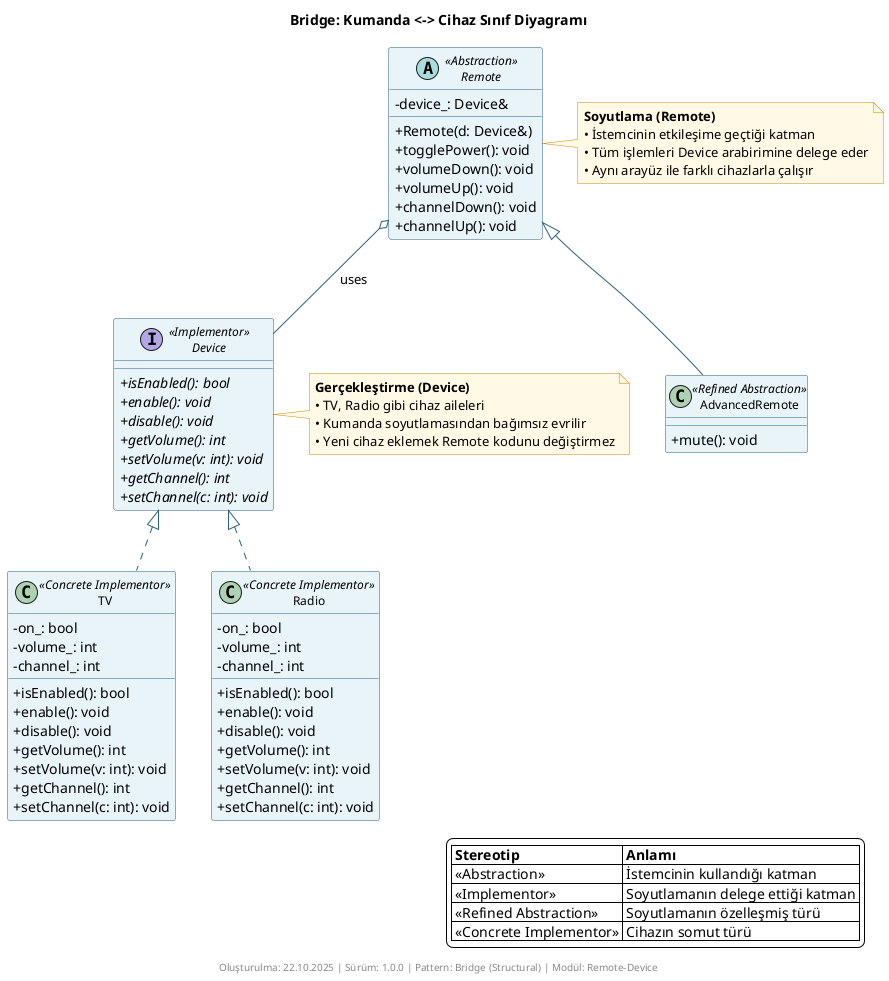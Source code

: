 @startuml bridge-remote-device
/'
 * @file bridge-remote-device.puml
 * @brief Bridge Pattern: Kumanda (Abstraction) <-> Cihaz (Implementor)
 * @author Muhammed Kayra Bulut
 * @date 22.10.2025
 * @version 1.0.0
 *
 * @description Bu diyagram Köprü (Bridge) deseninde, Soyutlama (Remote)
 *              ve Gerçekleştirme (Device) hiyerarşilerinin ayrışmasını
 *              gösterir. Aynı kumanda soyutlaması farklı cihazlar ile
 *              çalışabilir (TV, Radio).
 * @pattern Bridge (Structural)
 * @related code.cpp
'/

title Bridge: Kumanda <-> Cihaz Sınıf Diyagramı

skinparam backgroundColor #FFFFFF
skinparam shadowing false
skinparam classAttributeIconSize 0

skinparam class {
    BackgroundColor #E8F4F8
    BorderColor #2C5F7C
    ArrowColor #2C5F7C
    FontName Arial
    FontSize 12
}

skinparam note {
    BackgroundColor #FFF9E6
    BorderColor #CC8800
}

' ========== Gerçekleştirme (Implementor) ==========
interface Device <<Implementor>> {
    +{abstract} isEnabled(): bool
    +{abstract} enable(): void
    +{abstract} disable(): void
    +{abstract} getVolume(): int
    +{abstract} setVolume(v: int): void
    +{abstract} getChannel(): int
    +{abstract} setChannel(c: int): void
}

class TV <<Concrete Implementor>> {
    -on_: bool
    -volume_: int
    -channel_: int
    __
    +isEnabled(): bool
    +enable(): void
    +disable(): void
    +getVolume(): int
    +setVolume(v: int): void
    +getChannel(): int
    +setChannel(c: int): void
}

class Radio <<Concrete Implementor>> {
    -on_: bool
    -volume_: int
    -channel_: int
    __
    +isEnabled(): bool
    +enable(): void
    +disable(): void
    +getVolume(): int
    +setVolume(v: int): void
    +getChannel(): int
    +setChannel(c: int): void
}

Device <|.. TV
Device <|.. Radio

' ========== Soyutlama (Abstraction) ==========
abstract class Remote <<Abstraction>> {
    -device_: Device&
    __
    +Remote(d: Device&)
    +togglePower(): void
    +volumeDown(): void
    +volumeUp(): void
    +channelDown(): void
    +channelUp(): void
}

class AdvancedRemote <<Refined Abstraction>> {
    +mute(): void
}

Remote <|-- AdvancedRemote
Remote o-- Device : uses

note right of Remote
  <b>Soyutlama (Remote)</b>
  • İstemcinin etkileşime geçtiği katman
  • Tüm işlemleri Device arabirimine delege eder
  • Aynı arayüz ile farklı cihazlarla çalışır
end note

note right of Device
  <b>Gerçekleştirme (Device)</b>
  • TV, Radio gibi cihaz aileleri
  • Kumanda soyutlamasından bağımsız evrilir
  • Yeni cihaz eklemek Remote kodunu değiştirmez
end note

legend right
  |= Stereotip |= Anlamı |
  | <<Abstraction>> | İstemcinin kullandığı katman |
  | <<Implementor>> | Soyutlamanın delege ettiği katman |
  | <<Refined Abstraction>> | Soyutlamanın özelleşmiş türü |
  | <<Concrete Implementor>> | Cihazın somut türü |
endlegend

footer Oluşturulma: 22.10.2025 | Sürüm: 1.0.0 | Pattern: Bridge (Structural) | Modül: Remote-Device

@enduml
